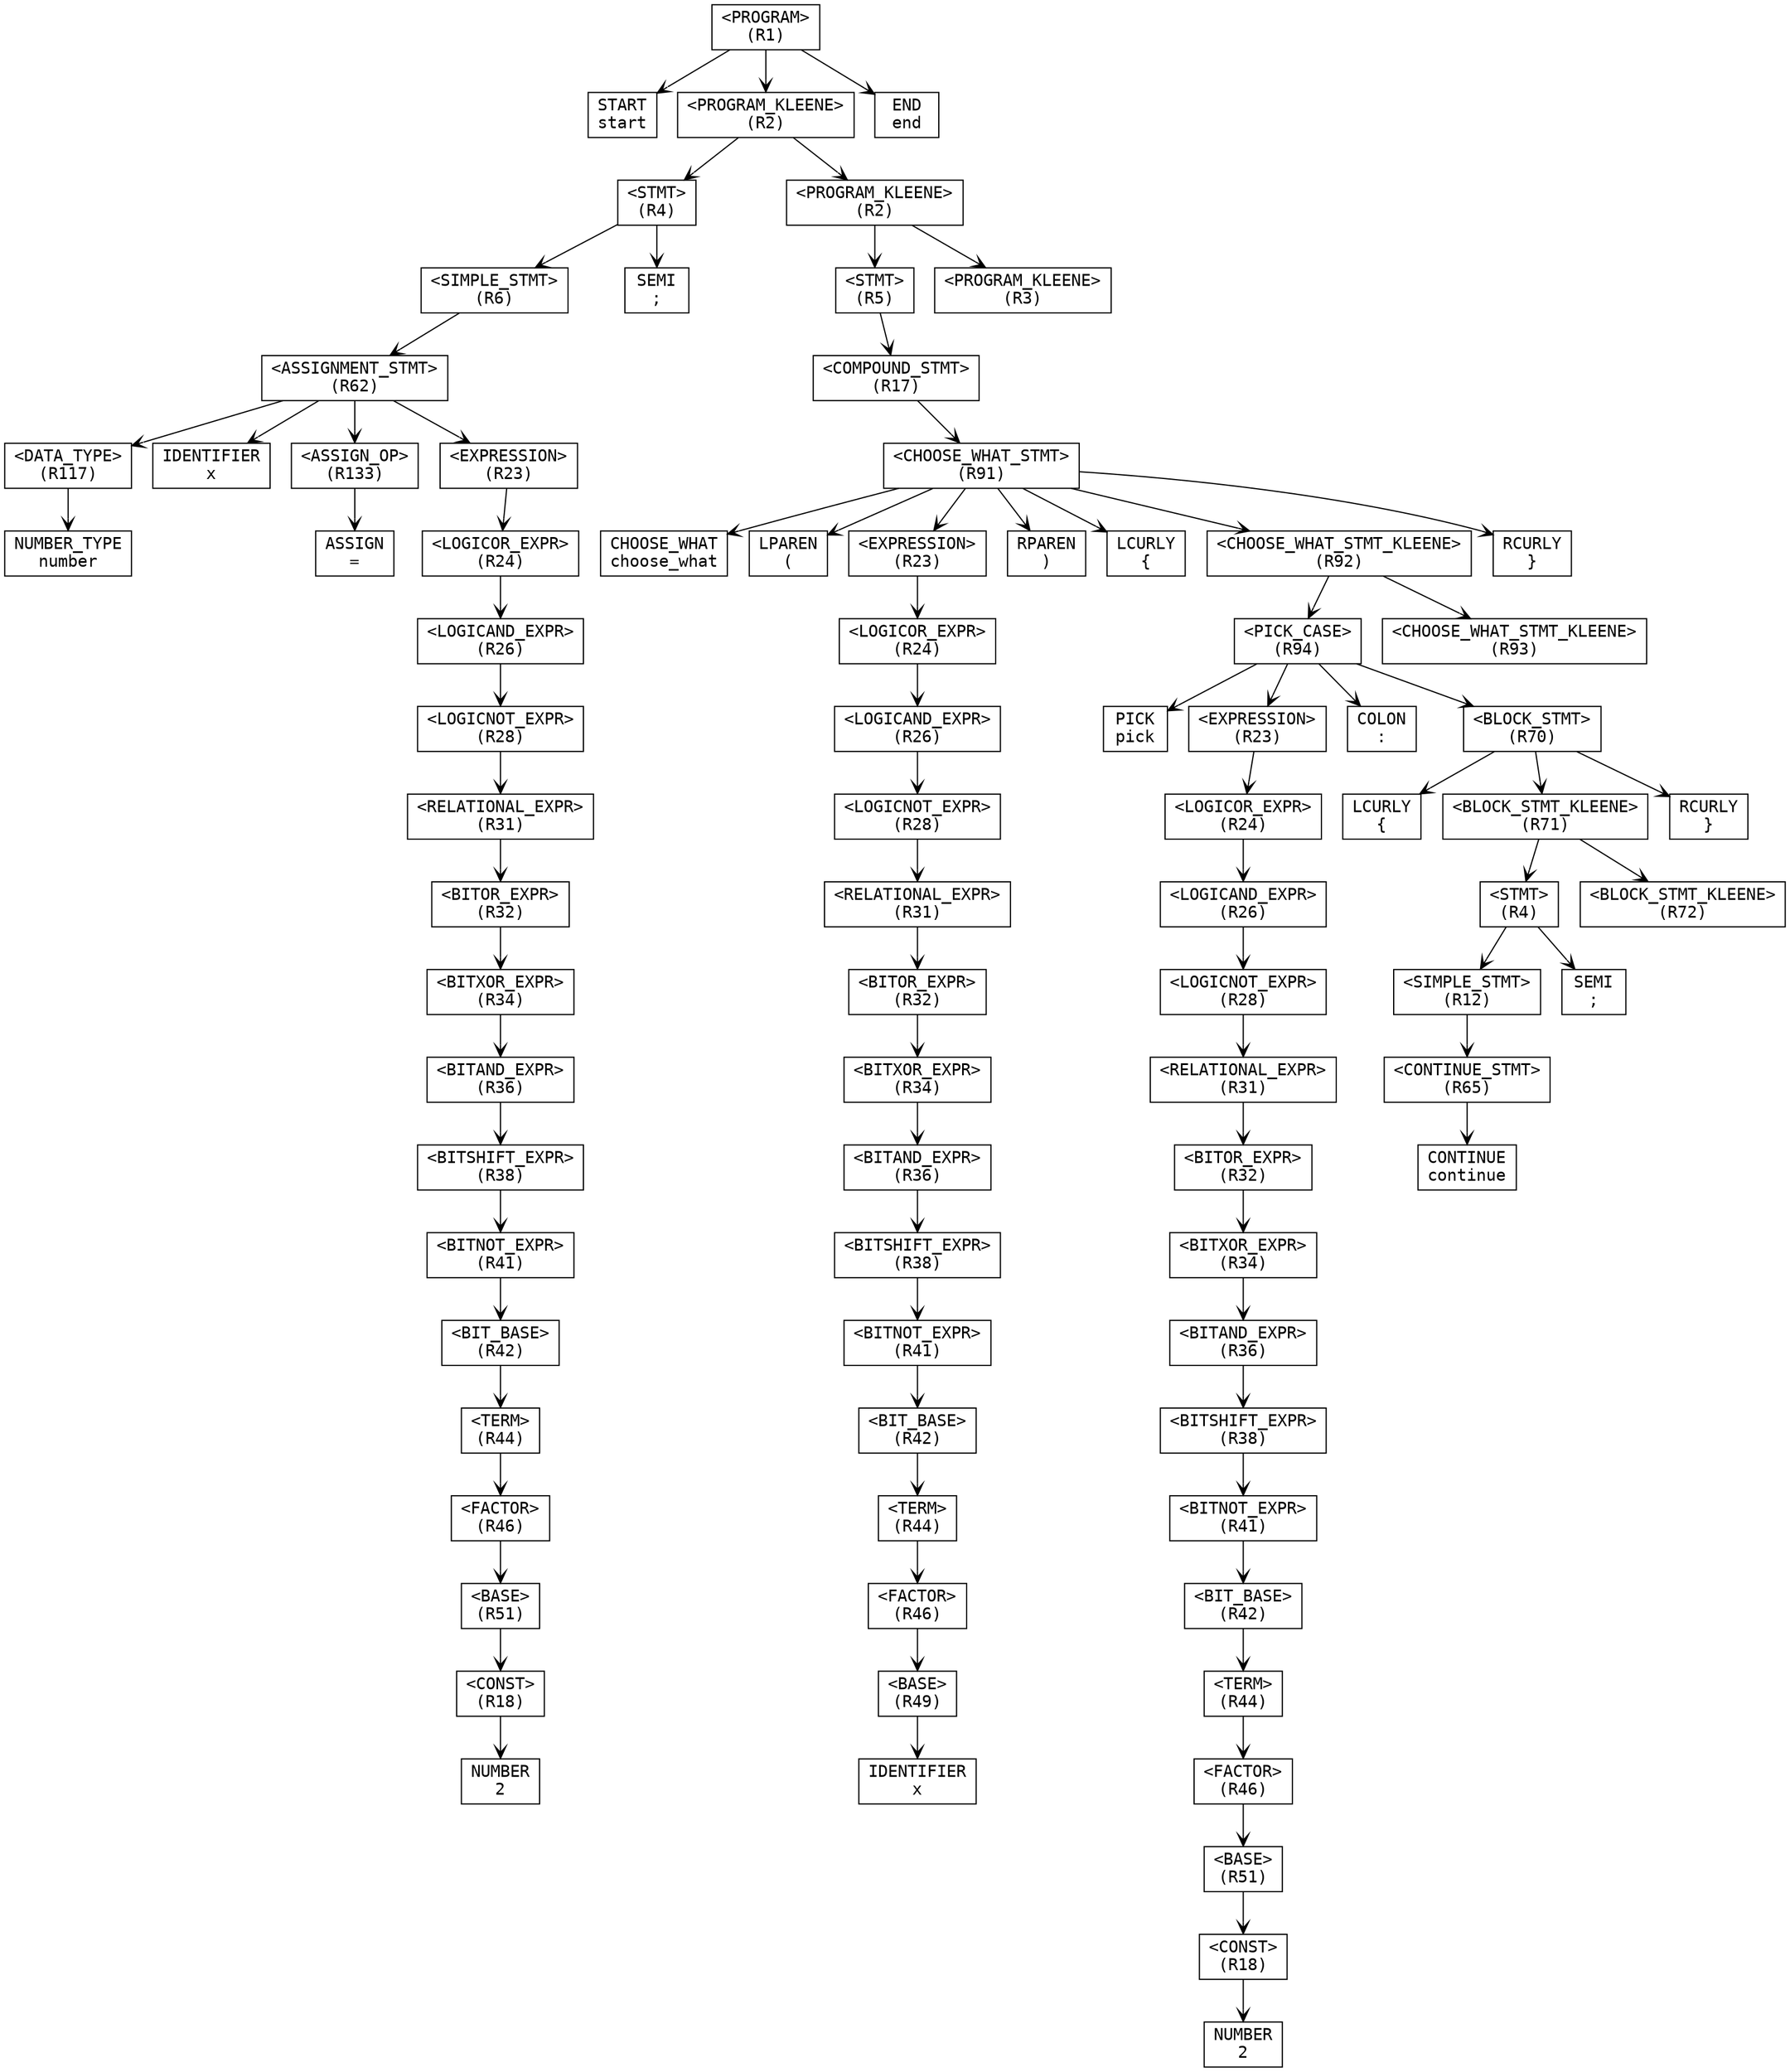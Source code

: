 digraph ParseTree {
  node [shape=box, fontname="Courier"];
  edge [arrowhead=vee];
  n1539752600 [label="<PROGRAM>\n(R1)"];
  n1584084172 [label="START\nstart"];
  n1539752600 -> n1584084172;
  n1225942450 [label="<PROGRAM_KLEENE>\n(R2)"];
  n1250526120 [label="<STMT>\n(R4)"];
  n1503113935 [label="<SIMPLE_STMT>\n(R6)"];
  n1647038809 [label="<ASSIGNMENT_STMT>\n(R62)"];
  n944637787 [label="<DATA_TYPE>\n(R117)"];
  n1046234937 [label="NUMBER_TYPE\nnumber"];
  n944637787 -> n1046234937;
  n1647038809 -> n944637787;
  n1522109431 [label="IDENTIFIER\nx"];
  n1647038809 -> n1522109431;
  n1722034400 [label="<ASSIGN_OP>\n(R133)"];
  n773361584 [label="ASSIGN\n="];
  n1722034400 -> n773361584;
  n1647038809 -> n1722034400;
  n1923182789 [label="<EXPRESSION>\n(R23)"];
  n1683073877 [label="<LOGICOR_EXPR>\n(R24)"];
  n603286551 [label="<LOGICAND_EXPR>\n(R26)"];
  n1241121494 [label="<LOGICNOT_EXPR>\n(R28)"];
  n816084084 [label="<RELATIONAL_EXPR>\n(R31)"];
  n1497791030 [label="<BITOR_EXPR>\n(R32)"];
  n1364926685 [label="<BITXOR_EXPR>\n(R34)"];
  n1211004050 [label="<BITAND_EXPR>\n(R36)"];
  n1530576439 [label="<BITSHIFT_EXPR>\n(R38)"];
  n826800300 [label="<BITNOT_EXPR>\n(R41)"];
  n965897105 [label="<BIT_BASE>\n(R42)"];
  n44241621 [label="<TERM>\n(R44)"];
  n208068528 [label="<FACTOR>\n(R46)"];
  n48940040 [label="<BASE>\n(R51)"];
  n672065831 [label="<CONST>\n(R18)"];
  n841048905 [label="NUMBER\n2"];
  n672065831 -> n841048905;
  n48940040 -> n672065831;
  n208068528 -> n48940040;
  n44241621 -> n208068528;
  n965897105 -> n44241621;
  n826800300 -> n965897105;
  n1530576439 -> n826800300;
  n1211004050 -> n1530576439;
  n1364926685 -> n1211004050;
  n1497791030 -> n1364926685;
  n816084084 -> n1497791030;
  n1241121494 -> n816084084;
  n603286551 -> n1241121494;
  n1683073877 -> n603286551;
  n1923182789 -> n1683073877;
  n1647038809 -> n1923182789;
  n1503113935 -> n1647038809;
  n1250526120 -> n1503113935;
  n142647778 [label="SEMI\n;"];
  n1250526120 -> n142647778;
  n1225942450 -> n1250526120;
  n1545531006 [label="<PROGRAM_KLEENE>\n(R2)"];
  n50754315 [label="<STMT>\n(R5)"];
  n973366025 [label="<COMPOUND_STMT>\n(R17)"];
  n931551770 [label="<CHOOSE_WHAT_STMT>\n(R91)"];
  n473968522 [label="CHOOSE_WHAT\nchoose_what"];
  n931551770 -> n473968522;
  n753830178 [label="LPAREN\n("];
  n931551770 -> n753830178;
  n904637341 [label="<EXPRESSION>\n(R23)"];
  n817390000 [label="<LOGICOR_EXPR>\n(R24)"];
  n756626514 [label="<LOGICAND_EXPR>\n(R26)"];
  n1969622858 [label="<LOGICNOT_EXPR>\n(R28)"];
  n490333496 [label="<RELATIONAL_EXPR>\n(R31)"];
  n1862251214 [label="<BITOR_EXPR>\n(R32)"];
  n178299111 [label="<BITXOR_EXPR>\n(R34)"];
  n1333392038 [label="<BITAND_EXPR>\n(R36)"];
  n498847316 [label="<BITSHIFT_EXPR>\n(R38)"];
  n239171311 [label="<BITNOT_EXPR>\n(R41)"];
  n23677016 [label="<BIT_BASE>\n(R42)"];
  n17135121 [label="<TERM>\n(R44)"];
  n1116721419 [label="<FACTOR>\n(R46)"];
  n1199317435 [label="<BASE>\n(R49)"];
  n211585668 [label="IDENTIFIER\nx"];
  n1199317435 -> n211585668;
  n1116721419 -> n1199317435;
  n17135121 -> n1116721419;
  n23677016 -> n17135121;
  n239171311 -> n23677016;
  n498847316 -> n239171311;
  n1333392038 -> n498847316;
  n178299111 -> n1333392038;
  n1862251214 -> n178299111;
  n490333496 -> n1862251214;
  n1969622858 -> n490333496;
  n756626514 -> n1969622858;
  n817390000 -> n756626514;
  n904637341 -> n817390000;
  n931551770 -> n904637341;
  n637784312 [label="RPAREN\n)"];
  n931551770 -> n637784312;
  n439896762 [label="LCURLY\n{"];
  n931551770 -> n439896762;
  n1022349759 [label="<CHOOSE_WHAT_STMT_KLEENE>\n(R92)"];
  n1414509580 [label="<PICK_CASE>\n(R94)"];
  n1819486829 [label="PICK\npick"];
  n1414509580 -> n1819486829;
  n877052099 [label="<EXPRESSION>\n(R23)"];
  n1986436573 [label="<LOGICOR_EXPR>\n(R24)"];
  n1604368585 [label="<LOGICAND_EXPR>\n(R26)"];
  n720748818 [label="<LOGICNOT_EXPR>\n(R28)"];
  n674712663 [label="<RELATIONAL_EXPR>\n(R31)"];
  n1786623225 [label="<BITOR_EXPR>\n(R32)"];
  n817971087 [label="<BITXOR_EXPR>\n(R34)"];
  n876123604 [label="<BITAND_EXPR>\n(R36)"];
  n654258928 [label="<BITSHIFT_EXPR>\n(R38)"];
  n555909290 [label="<BITNOT_EXPR>\n(R41)"];
  n405204550 [label="<BIT_BASE>\n(R42)"];
  n1749048995 [label="<TERM>\n(R44)"];
  n930580969 [label="<FACTOR>\n(R46)"];
  n48593021 [label="<BASE>\n(R51)"];
  n756998841 [label="<CONST>\n(R18)"];
  n1203836159 [label="NUMBER\n2"];
  n756998841 -> n1203836159;
  n48593021 -> n756998841;
  n930580969 -> n48593021;
  n1749048995 -> n930580969;
  n405204550 -> n1749048995;
  n555909290 -> n405204550;
  n654258928 -> n555909290;
  n876123604 -> n654258928;
  n817971087 -> n876123604;
  n1786623225 -> n817971087;
  n674712663 -> n1786623225;
  n720748818 -> n674712663;
  n1604368585 -> n720748818;
  n1986436573 -> n1604368585;
  n877052099 -> n1986436573;
  n1414509580 -> n877052099;
  n1282598191 [label="COLON\n:"];
  n1414509580 -> n1282598191;
  n1711098444 [label="<BLOCK_STMT>\n(R70)"];
  n1059874656 [label="LCURLY\n{"];
  n1711098444 -> n1059874656;
  n1879440022 [label="<BLOCK_STMT_KLEENE>\n(R71)"];
  n721756708 [label="<STMT>\n(R4)"];
  n606450210 [label="<SIMPLE_STMT>\n(R12)"];
  n2028914337 [label="<CONTINUE_STMT>\n(R65)"];
  n669008480 [label="CONTINUE\ncontinue"];
  n2028914337 -> n669008480;
  n606450210 -> n2028914337;
  n721756708 -> n606450210;
  n628510906 [label="SEMI\n;"];
  n721756708 -> n628510906;
  n1879440022 -> n721756708;
  n751522452 [label="<BLOCK_STMT_KLEENE>\n(R72)"];
  n1879440022 -> n751522452;
  n1711098444 -> n1879440022;
  n580801122 [label="RCURLY\n}"];
  n1711098444 -> n580801122;
  n1414509580 -> n1711098444;
  n1022349759 -> n1414509580;
  n122218259 [label="<CHOOSE_WHAT_STMT_KLEENE>\n(R93)"];
  n1022349759 -> n122218259;
  n931551770 -> n1022349759;
  n279745728 [label="RCURLY\n}"];
  n931551770 -> n279745728;
  n973366025 -> n931551770;
  n50754315 -> n973366025;
  n1545531006 -> n50754315;
  n1711618995 [label="<PROGRAM_KLEENE>\n(R3)"];
  n1545531006 -> n1711618995;
  n1225942450 -> n1545531006;
  n1539752600 -> n1225942450;
  n920152147 [label="END\nend"];
  n1539752600 -> n920152147;
}